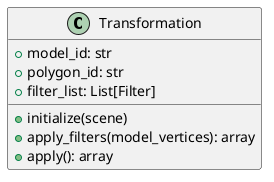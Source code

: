 @startuml

class Transformation {
    + model_id: str
    + polygon_id: str
    + filter_list: List[Filter]

    + initialize(scene)
    + apply_filters(model_vertices): array
    + apply(): array
}

@enduml